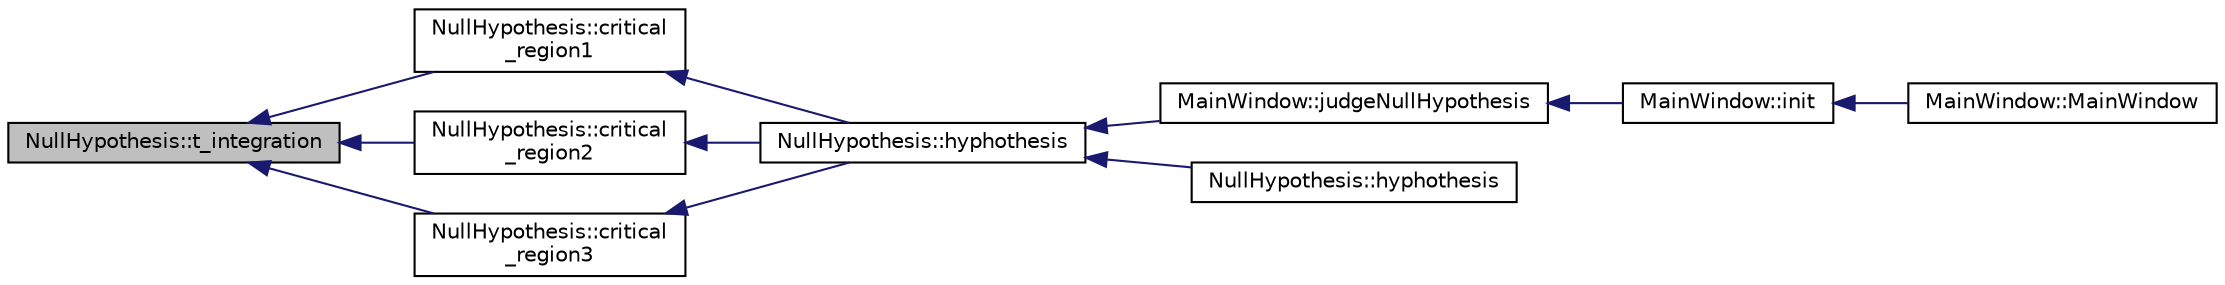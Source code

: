 digraph "NullHypothesis::t_integration"
{
  bgcolor="transparent";
  edge [fontname="Helvetica",fontsize="10",labelfontname="Helvetica",labelfontsize="10"];
  node [fontname="Helvetica",fontsize="10",shape=record];
  rankdir="LR";
  Node86 [label="NullHypothesis::t_integration",height=0.2,width=0.4,color="black", fillcolor="grey75", style="filled", fontcolor="black"];
  Node86 -> Node87 [dir="back",color="midnightblue",fontsize="10",style="solid",fontname="Helvetica"];
  Node87 [label="NullHypothesis::critical\l_region1",height=0.2,width=0.4,color="black",URL="$class_null_hypothesis.html#aab366022794f7b0c7dc4bad497824439",tooltip="critical_region1 "];
  Node87 -> Node88 [dir="back",color="midnightblue",fontsize="10",style="solid",fontname="Helvetica"];
  Node88 [label="NullHypothesis::hyphothesis",height=0.2,width=0.4,color="black",URL="$class_null_hypothesis.html#a180da3004e312f04ecad408ed72c359e",tooltip="가설검정을 수행합니다. "];
  Node88 -> Node89 [dir="back",color="midnightblue",fontsize="10",style="solid",fontname="Helvetica"];
  Node89 [label="MainWindow::judgeNullHypothesis",height=0.2,width=0.4,color="black",URL="$class_main_window.html#ae57d21022fe4aa3bfe86434d129a78f1",tooltip="가설검증을 실행합니다. "];
  Node89 -> Node90 [dir="back",color="midnightblue",fontsize="10",style="solid",fontname="Helvetica"];
  Node90 [label="MainWindow::init",height=0.2,width=0.4,color="black",URL="$class_main_window.html#a671e7e5b0a3a7a3fb1cf44c5c8377952",tooltip="사전에 ui컴포넌트의 이벤트와 기초통계량 테이블뷰를 설정합니다. "];
  Node90 -> Node91 [dir="back",color="midnightblue",fontsize="10",style="solid",fontname="Helvetica"];
  Node91 [label="MainWindow::MainWindow",height=0.2,width=0.4,color="black",URL="$class_main_window.html#a8b244be8b7b7db1b08de2a2acb9409db"];
  Node88 -> Node92 [dir="back",color="midnightblue",fontsize="10",style="solid",fontname="Helvetica"];
  Node92 [label="NullHypothesis::hyphothesis",height=0.2,width=0.4,color="black",URL="$class_null_hypothesis.html#a174eefddec16be350423e01a3bb5025d",tooltip="가설검정을 수행합니다. "];
  Node86 -> Node93 [dir="back",color="midnightblue",fontsize="10",style="solid",fontname="Helvetica"];
  Node93 [label="NullHypothesis::critical\l_region2",height=0.2,width=0.4,color="black",URL="$class_null_hypothesis.html#a9e0b0a492ad47ecc4f83e8556ced3585",tooltip="critical_region2 "];
  Node93 -> Node88 [dir="back",color="midnightblue",fontsize="10",style="solid",fontname="Helvetica"];
  Node86 -> Node94 [dir="back",color="midnightblue",fontsize="10",style="solid",fontname="Helvetica"];
  Node94 [label="NullHypothesis::critical\l_region3",height=0.2,width=0.4,color="black",URL="$class_null_hypothesis.html#ae8f61ccce96e2d21add0241b3035f624",tooltip="critical_region3 "];
  Node94 -> Node88 [dir="back",color="midnightblue",fontsize="10",style="solid",fontname="Helvetica"];
}
